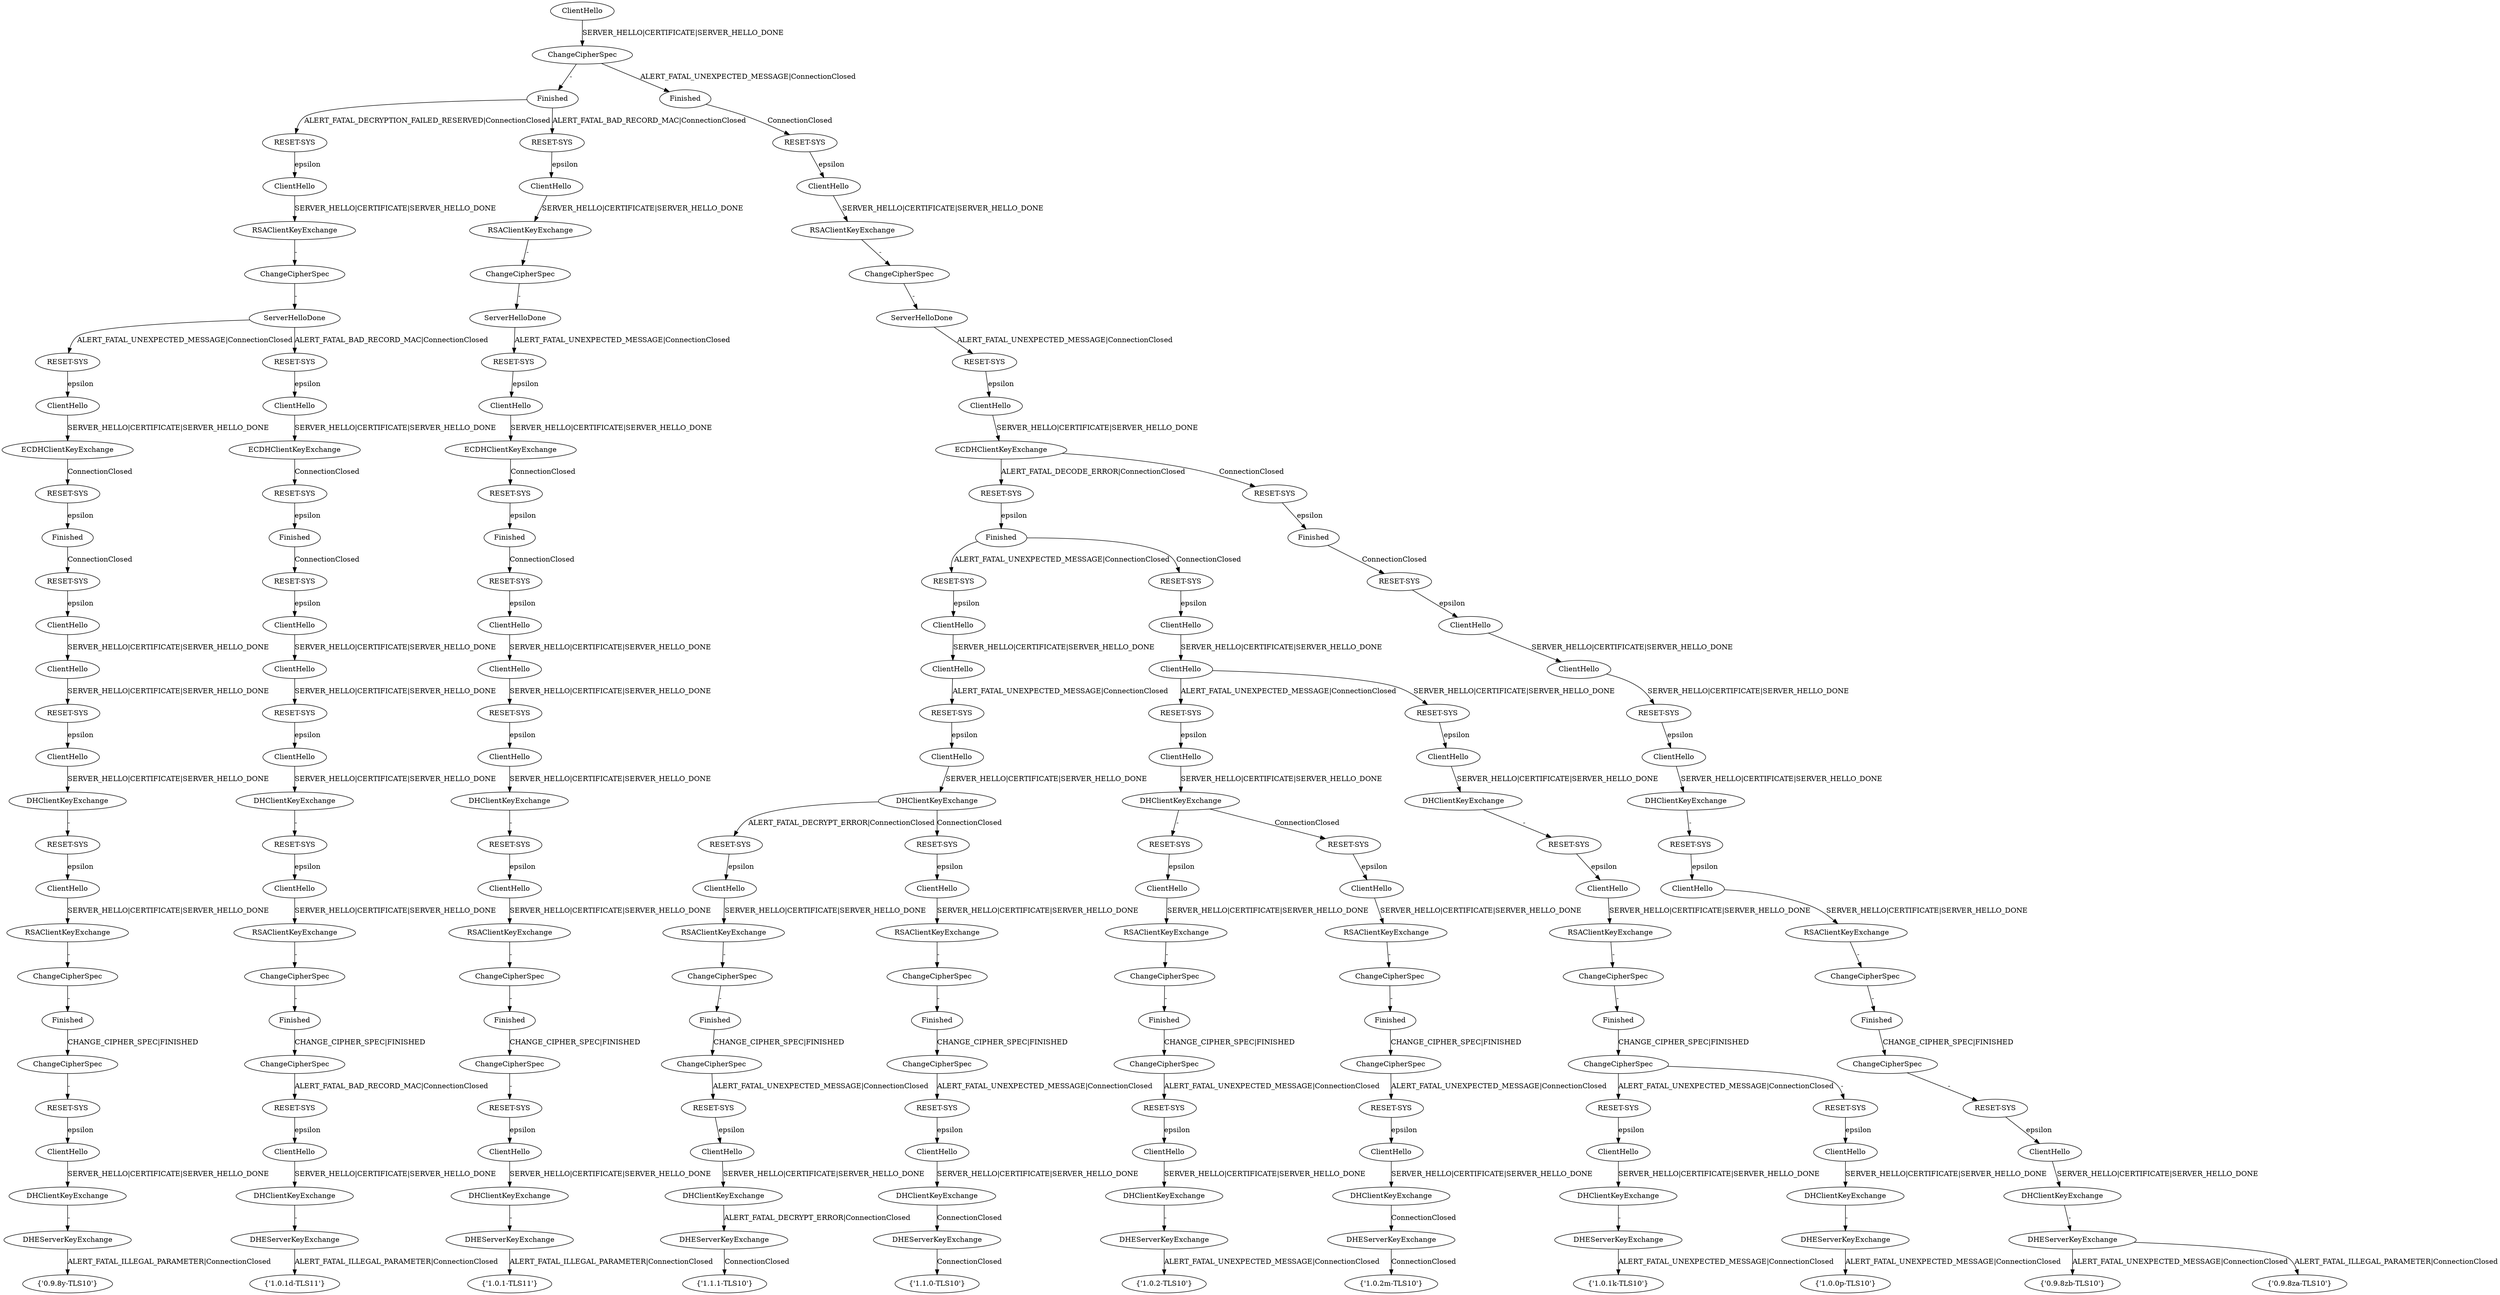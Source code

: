 digraph "" {
	node [label="\N"];
	a0	[label=ClientHello];
	a1	[label=ChangeCipherSpec];
	a0 -> a1	[key=0,
		label="SERVER_HELLO|CERTIFICATE|SERVER_HELLO_DONE"];
	a2	[label=Finished];
	a1 -> a2	[key=0,
		label="-"];
	a5	[label=Finished];
	a1 -> a5	[key=0,
		label="ALERT_FATAL_UNEXPECTED_MESSAGE|ConnectionClosed"];
	a3	[label="RESET-SYS"];
	a2 -> a3	[key=0,
		label="ALERT_FATAL_DECRYPTION_FAILED_RESERVED|ConnectionClosed"];
	a4	[label="RESET-SYS"];
	a2 -> a4	[key=0,
		label="ALERT_FATAL_BAD_RECORD_MAC|ConnectionClosed"];
	a8	[label=ClientHello];
	a3 -> a8	[key=0,
		label=epsilon];
	a7	[label=ClientHello];
	a4 -> a7	[key=0,
		label=epsilon];
	a6	[label="RESET-SYS"];
	a5 -> a6	[key=0,
		label=ConnectionClosed];
	a9	[label=ClientHello];
	a6 -> a9	[key=0,
		label=epsilon];
	a10	[label=RSAClientKeyExchange];
	a7 -> a10	[key=0,
		label="SERVER_HELLO|CERTIFICATE|SERVER_HELLO_DONE"];
	a14	[label=RSAClientKeyExchange];
	a8 -> a14	[key=0,
		label="SERVER_HELLO|CERTIFICATE|SERVER_HELLO_DONE"];
	a19	[label=RSAClientKeyExchange];
	a9 -> a19	[key=0,
		label="SERVER_HELLO|CERTIFICATE|SERVER_HELLO_DONE"];
	a11	[label=ChangeCipherSpec];
	a10 -> a11	[key=0,
		label="-"];
	a12	[label=ServerHelloDone];
	a11 -> a12	[key=0,
		label="-"];
	a13	[label="RESET-SYS"];
	a12 -> a13	[key=0,
		label="ALERT_FATAL_UNEXPECTED_MESSAGE|ConnectionClosed"];
	a25	[label=ClientHello];
	a13 -> a25	[key=0,
		label=epsilon];
	a15	[label=ChangeCipherSpec];
	a14 -> a15	[key=0,
		label="-"];
	a16	[label=ServerHelloDone];
	a15 -> a16	[key=0,
		label="-"];
	a17	[label="RESET-SYS"];
	a16 -> a17	[key=0,
		label="ALERT_FATAL_UNEXPECTED_MESSAGE|ConnectionClosed"];
	a18	[label="RESET-SYS"];
	a16 -> a18	[key=0,
		label="ALERT_FATAL_BAD_RECORD_MAC|ConnectionClosed"];
	a26	[label=ClientHello];
	a17 -> a26	[key=0,
		label=epsilon];
	a23	[label=ClientHello];
	a18 -> a23	[key=0,
		label=epsilon];
	a20	[label=ChangeCipherSpec];
	a19 -> a20	[key=0,
		label="-"];
	a21	[label=ServerHelloDone];
	a20 -> a21	[key=0,
		label="-"];
	a22	[label="RESET-SYS"];
	a21 -> a22	[key=0,
		label="ALERT_FATAL_UNEXPECTED_MESSAGE|ConnectionClosed"];
	a24	[label=ClientHello];
	a22 -> a24	[key=0,
		label=epsilon];
	a27	[label=ECDHClientKeyExchange];
	a23 -> a27	[key=0,
		label="SERVER_HELLO|CERTIFICATE|SERVER_HELLO_DONE"];
	a29	[label=ECDHClientKeyExchange];
	a24 -> a29	[key=0,
		label="SERVER_HELLO|CERTIFICATE|SERVER_HELLO_DONE"];
	a32	[label=ECDHClientKeyExchange];
	a25 -> a32	[key=0,
		label="SERVER_HELLO|CERTIFICATE|SERVER_HELLO_DONE"];
	a34	[label=ECDHClientKeyExchange];
	a26 -> a34	[key=0,
		label="SERVER_HELLO|CERTIFICATE|SERVER_HELLO_DONE"];
	a28	[label="RESET-SYS"];
	a27 -> a28	[key=0,
		label=ConnectionClosed];
	a39	[label=Finished];
	a28 -> a39	[key=0,
		label=epsilon];
	a30	[label="RESET-SYS"];
	a29 -> a30	[key=0,
		label="ALERT_FATAL_DECODE_ERROR|ConnectionClosed"];
	a31	[label="RESET-SYS"];
	a29 -> a31	[key=0,
		label=ConnectionClosed];
	a38	[label=Finished];
	a30 -> a38	[key=0,
		label=epsilon];
	a36	[label=Finished];
	a31 -> a36	[key=0,
		label=epsilon];
	a33	[label="RESET-SYS"];
	a32 -> a33	[key=0,
		label=ConnectionClosed];
	a37	[label=Finished];
	a33 -> a37	[key=0,
		label=epsilon];
	a35	[label="RESET-SYS"];
	a34 -> a35	[key=0,
		label=ConnectionClosed];
	a40	[label=Finished];
	a35 -> a40	[key=0,
		label=epsilon];
	a41	[label="RESET-SYS"];
	a36 -> a41	[key=0,
		label=ConnectionClosed];
	a42	[label="RESET-SYS"];
	a37 -> a42	[key=0,
		label=ConnectionClosed];
	a43	[label="RESET-SYS"];
	a38 -> a43	[key=0,
		label="ALERT_FATAL_UNEXPECTED_MESSAGE|ConnectionClosed"];
	a44	[label="RESET-SYS"];
	a38 -> a44	[key=0,
		label=ConnectionClosed];
	a45	[label="RESET-SYS"];
	a39 -> a45	[key=0,
		label=ConnectionClosed];
	a46	[label="RESET-SYS"];
	a40 -> a46	[key=0,
		label=ConnectionClosed];
	a50	[label=ClientHello];
	a41 -> a50	[key=0,
		label=epsilon];
	a47	[label=ClientHello];
	a42 -> a47	[key=0,
		label=epsilon];
	a48	[label=ClientHello];
	a43 -> a48	[key=0,
		label=epsilon];
	a52	[label=ClientHello];
	a44 -> a52	[key=0,
		label=epsilon];
	a51	[label=ClientHello];
	a45 -> a51	[key=0,
		label=epsilon];
	a49	[label=ClientHello];
	a46 -> a49	[key=0,
		label=epsilon];
	a53	[label=ClientHello];
	a47 -> a53	[key=0,
		label="SERVER_HELLO|CERTIFICATE|SERVER_HELLO_DONE"];
	a55	[label=ClientHello];
	a48 -> a55	[key=0,
		label="SERVER_HELLO|CERTIFICATE|SERVER_HELLO_DONE"];
	a57	[label=ClientHello];
	a49 -> a57	[key=0,
		label="SERVER_HELLO|CERTIFICATE|SERVER_HELLO_DONE"];
	a59	[label=ClientHello];
	a50 -> a59	[key=0,
		label="SERVER_HELLO|CERTIFICATE|SERVER_HELLO_DONE"];
	a61	[label=ClientHello];
	a51 -> a61	[key=0,
		label="SERVER_HELLO|CERTIFICATE|SERVER_HELLO_DONE"];
	a63	[label=ClientHello];
	a52 -> a63	[key=0,
		label="SERVER_HELLO|CERTIFICATE|SERVER_HELLO_DONE"];
	a54	[label="RESET-SYS"];
	a53 -> a54	[key=0,
		label="SERVER_HELLO|CERTIFICATE|SERVER_HELLO_DONE"];
	a70	[label=ClientHello];
	a54 -> a70	[key=0,
		label=epsilon];
	a56	[label="RESET-SYS"];
	a55 -> a56	[key=0,
		label="ALERT_FATAL_UNEXPECTED_MESSAGE|ConnectionClosed"];
	a66	[label=ClientHello];
	a56 -> a66	[key=0,
		label=epsilon];
	a58	[label="RESET-SYS"];
	a57 -> a58	[key=0,
		label="SERVER_HELLO|CERTIFICATE|SERVER_HELLO_DONE"];
	a71	[label=ClientHello];
	a58 -> a71	[key=0,
		label=epsilon];
	a60	[label="RESET-SYS"];
	a59 -> a60	[key=0,
		label="SERVER_HELLO|CERTIFICATE|SERVER_HELLO_DONE"];
	a72	[label=ClientHello];
	a60 -> a72	[key=0,
		label=epsilon];
	a62	[label="RESET-SYS"];
	a61 -> a62	[key=0,
		label="SERVER_HELLO|CERTIFICATE|SERVER_HELLO_DONE"];
	a68	[label=ClientHello];
	a62 -> a68	[key=0,
		label=epsilon];
	a64	[label="RESET-SYS"];
	a63 -> a64	[key=0,
		label="ALERT_FATAL_UNEXPECTED_MESSAGE|ConnectionClosed"];
	a65	[label="RESET-SYS"];
	a63 -> a65	[key=0,
		label="SERVER_HELLO|CERTIFICATE|SERVER_HELLO_DONE"];
	a67	[label=ClientHello];
	a64 -> a67	[key=0,
		label=epsilon];
	a69	[label=ClientHello];
	a65 -> a69	[key=0,
		label=epsilon];
	a73	[label=DHClientKeyExchange];
	a66 -> a73	[key=0,
		label="SERVER_HELLO|CERTIFICATE|SERVER_HELLO_DONE"];
	a76	[label=DHClientKeyExchange];
	a67 -> a76	[key=0,
		label="SERVER_HELLO|CERTIFICATE|SERVER_HELLO_DONE"];
	a79	[label=DHClientKeyExchange];
	a68 -> a79	[key=0,
		label="SERVER_HELLO|CERTIFICATE|SERVER_HELLO_DONE"];
	a81	[label=DHClientKeyExchange];
	a69 -> a81	[key=0,
		label="SERVER_HELLO|CERTIFICATE|SERVER_HELLO_DONE"];
	a83	[label=DHClientKeyExchange];
	a70 -> a83	[key=0,
		label="SERVER_HELLO|CERTIFICATE|SERVER_HELLO_DONE"];
	a85	[label=DHClientKeyExchange];
	a71 -> a85	[key=0,
		label="SERVER_HELLO|CERTIFICATE|SERVER_HELLO_DONE"];
	a87	[label=DHClientKeyExchange];
	a72 -> a87	[key=0,
		label="SERVER_HELLO|CERTIFICATE|SERVER_HELLO_DONE"];
	a74	[label="RESET-SYS"];
	a73 -> a74	[key=0,
		label="ALERT_FATAL_DECRYPT_ERROR|ConnectionClosed"];
	a75	[label="RESET-SYS"];
	a73 -> a75	[key=0,
		label=ConnectionClosed];
	a96	[label=ClientHello];
	a74 -> a96	[key=0,
		label=epsilon];
	a91	[label=ClientHello];
	a75 -> a91	[key=0,
		label=epsilon];
	a77	[label="RESET-SYS"];
	a76 -> a77	[key=0,
		label="-"];
	a78	[label="RESET-SYS"];
	a76 -> a78	[key=0,
		label=ConnectionClosed];
	a89	[label=ClientHello];
	a77 -> a89	[key=0,
		label=epsilon];
	a94	[label=ClientHello];
	a78 -> a94	[key=0,
		label=epsilon];
	a80	[label="RESET-SYS"];
	a79 -> a80	[key=0,
		label="-"];
	a92	[label=ClientHello];
	a80 -> a92	[key=0,
		label=epsilon];
	a82	[label="RESET-SYS"];
	a81 -> a82	[key=0,
		label="-"];
	a97	[label=ClientHello];
	a82 -> a97	[key=0,
		label=epsilon];
	a84	[label="RESET-SYS"];
	a83 -> a84	[key=0,
		label="-"];
	a95	[label=ClientHello];
	a84 -> a95	[key=0,
		label=epsilon];
	a86	[label="RESET-SYS"];
	a85 -> a86	[key=0,
		label="-"];
	a90	[label=ClientHello];
	a86 -> a90	[key=0,
		label=epsilon];
	a88	[label="RESET-SYS"];
	a87 -> a88	[key=0,
		label="-"];
	a93	[label=ClientHello];
	a88 -> a93	[key=0,
		label=epsilon];
	a98	[label=RSAClientKeyExchange];
	a89 -> a98	[key=0,
		label="SERVER_HELLO|CERTIFICATE|SERVER_HELLO_DONE"];
	a103	[label=RSAClientKeyExchange];
	a90 -> a103	[key=0,
		label="SERVER_HELLO|CERTIFICATE|SERVER_HELLO_DONE"];
	a108	[label=RSAClientKeyExchange];
	a91 -> a108	[key=0,
		label="SERVER_HELLO|CERTIFICATE|SERVER_HELLO_DONE"];
	a113	[label=RSAClientKeyExchange];
	a92 -> a113	[key=0,
		label="SERVER_HELLO|CERTIFICATE|SERVER_HELLO_DONE"];
	a118	[label=RSAClientKeyExchange];
	a93 -> a118	[key=0,
		label="SERVER_HELLO|CERTIFICATE|SERVER_HELLO_DONE"];
	a123	[label=RSAClientKeyExchange];
	a94 -> a123	[key=0,
		label="SERVER_HELLO|CERTIFICATE|SERVER_HELLO_DONE"];
	a128	[label=RSAClientKeyExchange];
	a95 -> a128	[key=0,
		label="SERVER_HELLO|CERTIFICATE|SERVER_HELLO_DONE"];
	a133	[label=RSAClientKeyExchange];
	a96 -> a133	[key=0,
		label="SERVER_HELLO|CERTIFICATE|SERVER_HELLO_DONE"];
	a138	[label=RSAClientKeyExchange];
	a97 -> a138	[key=0,
		label="SERVER_HELLO|CERTIFICATE|SERVER_HELLO_DONE"];
	a99	[label=ChangeCipherSpec];
	a98 -> a99	[key=0,
		label="-"];
	a100	[label=Finished];
	a99 -> a100	[key=0,
		label="-"];
	a101	[label=ChangeCipherSpec];
	a100 -> a101	[key=0,
		label="CHANGE_CIPHER_SPEC|FINISHED"];
	a102	[label="RESET-SYS"];
	a101 -> a102	[key=0,
		label="ALERT_FATAL_UNEXPECTED_MESSAGE|ConnectionClosed"];
	a147	[label=ClientHello];
	a102 -> a147	[key=0,
		label=epsilon];
	a104	[label=ChangeCipherSpec];
	a103 -> a104	[key=0,
		label="-"];
	a105	[label=Finished];
	a104 -> a105	[key=0,
		label="-"];
	a106	[label=ChangeCipherSpec];
	a105 -> a106	[key=0,
		label="CHANGE_CIPHER_SPEC|FINISHED"];
	a107	[label="RESET-SYS"];
	a106 -> a107	[key=0,
		label="-"];
	a146	[label=ClientHello];
	a107 -> a146	[key=0,
		label=epsilon];
	a109	[label=ChangeCipherSpec];
	a108 -> a109	[key=0,
		label="-"];
	a110	[label=Finished];
	a109 -> a110	[key=0,
		label="-"];
	a111	[label=ChangeCipherSpec];
	a110 -> a111	[key=0,
		label="CHANGE_CIPHER_SPEC|FINISHED"];
	a112	[label="RESET-SYS"];
	a111 -> a112	[key=0,
		label="ALERT_FATAL_UNEXPECTED_MESSAGE|ConnectionClosed"];
	a149	[label=ClientHello];
	a112 -> a149	[key=0,
		label=epsilon];
	a114	[label=ChangeCipherSpec];
	a113 -> a114	[key=0,
		label="-"];
	a115	[label=Finished];
	a114 -> a115	[key=0,
		label="-"];
	a116	[label=ChangeCipherSpec];
	a115 -> a116	[key=0,
		label="CHANGE_CIPHER_SPEC|FINISHED"];
	a117	[label="RESET-SYS"];
	a116 -> a117	[key=0,
		label="ALERT_FATAL_BAD_RECORD_MAC|ConnectionClosed"];
	a151	[label=ClientHello];
	a117 -> a151	[key=0,
		label=epsilon];
	a119	[label=ChangeCipherSpec];
	a118 -> a119	[key=0,
		label="-"];
	a120	[label=Finished];
	a119 -> a120	[key=0,
		label="-"];
	a121	[label=ChangeCipherSpec];
	a120 -> a121	[key=0,
		label="CHANGE_CIPHER_SPEC|FINISHED"];
	a122	[label="RESET-SYS"];
	a121 -> a122	[key=0,
		label="-"];
	a153	[label=ClientHello];
	a122 -> a153	[key=0,
		label=epsilon];
	a124	[label=ChangeCipherSpec];
	a123 -> a124	[key=0,
		label="-"];
	a125	[label=Finished];
	a124 -> a125	[key=0,
		label="-"];
	a126	[label=ChangeCipherSpec];
	a125 -> a126	[key=0,
		label="CHANGE_CIPHER_SPEC|FINISHED"];
	a127	[label="RESET-SYS"];
	a126 -> a127	[key=0,
		label="ALERT_FATAL_UNEXPECTED_MESSAGE|ConnectionClosed"];
	a144	[label=ClientHello];
	a127 -> a144	[key=0,
		label=epsilon];
	a129	[label=ChangeCipherSpec];
	a128 -> a129	[key=0,
		label="-"];
	a130	[label=Finished];
	a129 -> a130	[key=0,
		label="-"];
	a131	[label=ChangeCipherSpec];
	a130 -> a131	[key=0,
		label="CHANGE_CIPHER_SPEC|FINISHED"];
	a132	[label="RESET-SYS"];
	a131 -> a132	[key=0,
		label="-"];
	a152	[label=ClientHello];
	a132 -> a152	[key=0,
		label=epsilon];
	a134	[label=ChangeCipherSpec];
	a133 -> a134	[key=0,
		label="-"];
	a135	[label=Finished];
	a134 -> a135	[key=0,
		label="-"];
	a136	[label=ChangeCipherSpec];
	a135 -> a136	[key=0,
		label="CHANGE_CIPHER_SPEC|FINISHED"];
	a137	[label="RESET-SYS"];
	a136 -> a137	[key=0,
		label="ALERT_FATAL_UNEXPECTED_MESSAGE|ConnectionClosed"];
	a150	[label=ClientHello];
	a137 -> a150	[key=0,
		label=epsilon];
	a139	[label=ChangeCipherSpec];
	a138 -> a139	[key=0,
		label="-"];
	a140	[label=Finished];
	a139 -> a140	[key=0,
		label="-"];
	a141	[label=ChangeCipherSpec];
	a140 -> a141	[key=0,
		label="CHANGE_CIPHER_SPEC|FINISHED"];
	a142	[label="RESET-SYS"];
	a141 -> a142	[key=0,
		label="ALERT_FATAL_UNEXPECTED_MESSAGE|ConnectionClosed"];
	a143	[label="RESET-SYS"];
	a141 -> a143	[key=0,
		label="-"];
	a145	[label=ClientHello];
	a142 -> a145	[key=0,
		label=epsilon];
	a148	[label=ClientHello];
	a143 -> a148	[key=0,
		label=epsilon];
	a154	[label=DHClientKeyExchange];
	a144 -> a154	[key=0,
		label="SERVER_HELLO|CERTIFICATE|SERVER_HELLO_DONE"];
	a157	[label=DHClientKeyExchange];
	a145 -> a157	[key=0,
		label="SERVER_HELLO|CERTIFICATE|SERVER_HELLO_DONE"];
	a160	[label=DHClientKeyExchange];
	a146 -> a160	[key=0,
		label="SERVER_HELLO|CERTIFICATE|SERVER_HELLO_DONE"];
	a163	[label=DHClientKeyExchange];
	a147 -> a163	[key=0,
		label="SERVER_HELLO|CERTIFICATE|SERVER_HELLO_DONE"];
	a166	[label=DHClientKeyExchange];
	a148 -> a166	[key=0,
		label="SERVER_HELLO|CERTIFICATE|SERVER_HELLO_DONE"];
	a169	[label=DHClientKeyExchange];
	a149 -> a169	[key=0,
		label="SERVER_HELLO|CERTIFICATE|SERVER_HELLO_DONE"];
	a172	[label=DHClientKeyExchange];
	a150 -> a172	[key=0,
		label="SERVER_HELLO|CERTIFICATE|SERVER_HELLO_DONE"];
	a175	[label=DHClientKeyExchange];
	a151 -> a175	[key=0,
		label="SERVER_HELLO|CERTIFICATE|SERVER_HELLO_DONE"];
	a178	[label=DHClientKeyExchange];
	a152 -> a178	[key=0,
		label="SERVER_HELLO|CERTIFICATE|SERVER_HELLO_DONE"];
	a181	[label=DHClientKeyExchange];
	a153 -> a181	[key=0,
		label="SERVER_HELLO|CERTIFICATE|SERVER_HELLO_DONE"];
	a155	[label=DHEServerKeyExchange];
	a154 -> a155	[key=0,
		label=ConnectionClosed];
	a156	[label="{'1.0.2m-TLS10'}"];
	a155 -> a156	[key=0,
		label=ConnectionClosed];
	a158	[label=DHEServerKeyExchange];
	a157 -> a158	[key=0,
		label="-"];
	a159	[label="{'1.0.1k-TLS10'}"];
	a158 -> a159	[key=0,
		label="ALERT_FATAL_UNEXPECTED_MESSAGE|ConnectionClosed"];
	a161	[label=DHEServerKeyExchange];
	a160 -> a161	[key=0,
		label="-"];
	a162	[label="{'0.9.8y-TLS10'}"];
	a161 -> a162	[key=0,
		label="ALERT_FATAL_ILLEGAL_PARAMETER|ConnectionClosed"];
	a164	[label=DHEServerKeyExchange];
	a163 -> a164	[key=0,
		label="-"];
	a165	[label="{'1.0.2-TLS10'}"];
	a164 -> a165	[key=0,
		label="ALERT_FATAL_UNEXPECTED_MESSAGE|ConnectionClosed"];
	a167	[label=DHEServerKeyExchange];
	a166 -> a167	[key=0,
		label="-"];
	a168	[label="{'1.0.0p-TLS10'}"];
	a167 -> a168	[key=0,
		label="ALERT_FATAL_UNEXPECTED_MESSAGE|ConnectionClosed"];
	a170	[label=DHEServerKeyExchange];
	a169 -> a170	[key=0,
		label=ConnectionClosed];
	a171	[label="{'1.1.0-TLS10'}"];
	a170 -> a171	[key=0,
		label=ConnectionClosed];
	a173	[label=DHEServerKeyExchange];
	a172 -> a173	[key=0,
		label="ALERT_FATAL_DECRYPT_ERROR|ConnectionClosed"];
	a174	[label="{'1.1.1-TLS10'}"];
	a173 -> a174	[key=0,
		label=ConnectionClosed];
	a176	[label=DHEServerKeyExchange];
	a175 -> a176	[key=0,
		label="-"];
	a177	[label="{'1.0.1d-TLS11'}"];
	a176 -> a177	[key=0,
		label="ALERT_FATAL_ILLEGAL_PARAMETER|ConnectionClosed"];
	a179	[label=DHEServerKeyExchange];
	a178 -> a179	[key=0,
		label="-"];
	a180	[label="{'1.0.1-TLS11'}"];
	a179 -> a180	[key=0,
		label="ALERT_FATAL_ILLEGAL_PARAMETER|ConnectionClosed"];
	a182	[label=DHEServerKeyExchange];
	a181 -> a182	[key=0,
		label="-"];
	a183	[label="{'0.9.8zb-TLS10'}"];
	a182 -> a183	[key=0,
		label="ALERT_FATAL_UNEXPECTED_MESSAGE|ConnectionClosed"];
	a184	[label="{'0.9.8za-TLS10'}"];
	a182 -> a184	[key=0,
		label="ALERT_FATAL_ILLEGAL_PARAMETER|ConnectionClosed"];
}
